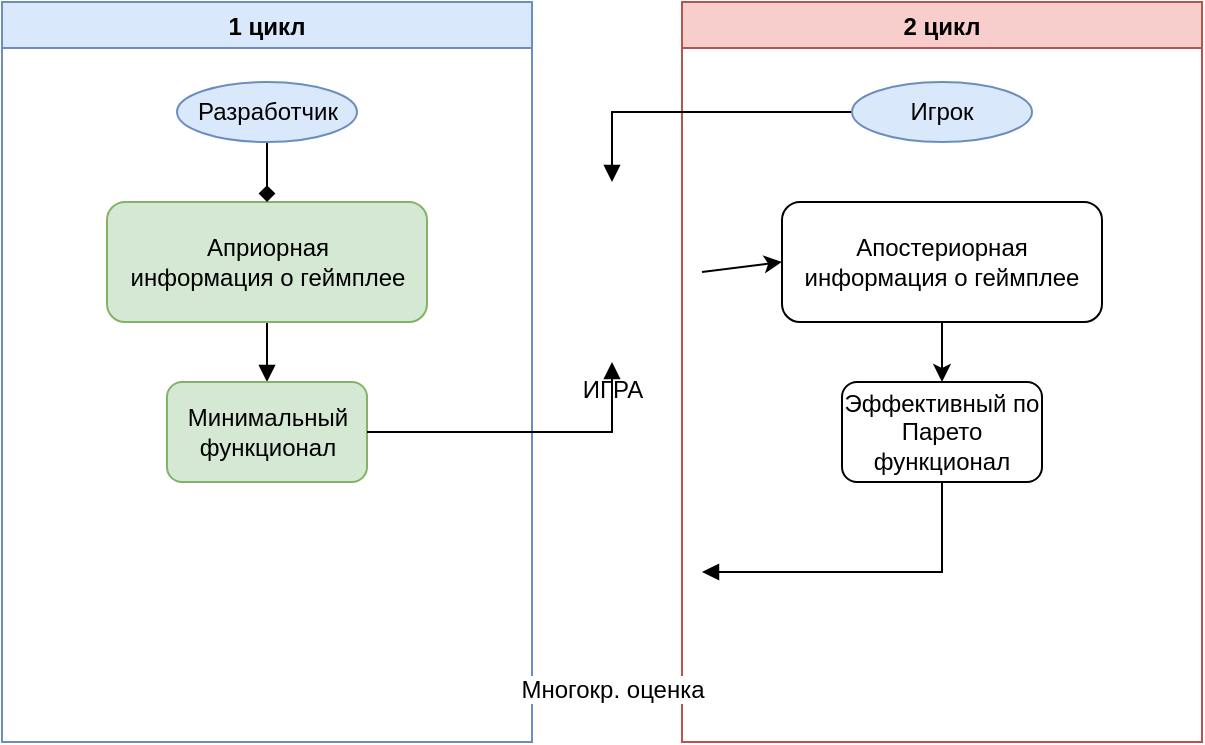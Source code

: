 <mxfile version="12.3.3" type="device" pages="1"><diagram id="vRtTwAf5l-irQQHwG2p-" name="Page-1"><mxGraphModel dx="1422" dy="795" grid="1" gridSize="10" guides="1" tooltips="1" connect="1" arrows="1" fold="1" page="1" pageScale="1" pageWidth="827" pageHeight="1169" math="0" shadow="0"><root><mxCell id="0"/><mxCell id="1" parent="0"/><mxCell id="p6Jmhd5NAcyeoyri15nL-18" value="ИГРА" style="shape=image;html=1;verticalAlign=top;verticalLabelPosition=bottom;labelBackgroundColor=#ffffff;imageAspect=0;aspect=fixed;image=https://cdn1.iconfinder.com/data/icons/social-media-2106/24/social_media_social_media_logo_atom-128.png" vertex="1" parent="1"><mxGeometry x="380" y="370" width="90" height="90" as="geometry"/></mxCell><mxCell id="p6Jmhd5NAcyeoyri15nL-20" value="1 цикл" style="swimlane;fillColor=#dae8fc;strokeColor=#6c8ebf;" vertex="1" parent="1"><mxGeometry x="120" y="280" width="265" height="370" as="geometry"/></mxCell><mxCell id="p6Jmhd5NAcyeoyri15nL-22" style="edgeStyle=orthogonalEdgeStyle;rounded=0;orthogonalLoop=1;jettySize=auto;html=1;entryX=0.5;entryY=0;entryDx=0;entryDy=0;endArrow=block;endFill=1;" edge="1" parent="p6Jmhd5NAcyeoyri15nL-20" source="p6Jmhd5NAcyeoyri15nL-2" target="p6Jmhd5NAcyeoyri15nL-11"><mxGeometry relative="1" as="geometry"/></mxCell><mxCell id="p6Jmhd5NAcyeoyri15nL-2" value="Априорная&lt;br&gt;информация о геймплее" style="rounded=1;whiteSpace=wrap;html=1;fillColor=#d5e8d4;strokeColor=#82b366;" vertex="1" parent="p6Jmhd5NAcyeoyri15nL-20"><mxGeometry x="52.5" y="100" width="160" height="60" as="geometry"/></mxCell><mxCell id="p6Jmhd5NAcyeoyri15nL-21" style="edgeStyle=orthogonalEdgeStyle;rounded=0;orthogonalLoop=1;jettySize=auto;html=1;entryX=0.5;entryY=0;entryDx=0;entryDy=0;endArrow=diamond;endFill=1;" edge="1" parent="p6Jmhd5NAcyeoyri15nL-20" source="p6Jmhd5NAcyeoyri15nL-7" target="p6Jmhd5NAcyeoyri15nL-2"><mxGeometry relative="1" as="geometry"/></mxCell><mxCell id="p6Jmhd5NAcyeoyri15nL-7" value="Разработчик" style="ellipse;whiteSpace=wrap;html=1;fillColor=#dae8fc;strokeColor=#6c8ebf;" vertex="1" parent="p6Jmhd5NAcyeoyri15nL-20"><mxGeometry x="87.5" y="40" width="90" height="30" as="geometry"/></mxCell><mxCell id="p6Jmhd5NAcyeoyri15nL-11" value="Минимальный&lt;br&gt;функционал" style="rounded=1;whiteSpace=wrap;html=1;fillColor=#d5e8d4;strokeColor=#82b366;" vertex="1" parent="p6Jmhd5NAcyeoyri15nL-20"><mxGeometry x="82.5" y="190" width="100" height="50" as="geometry"/></mxCell><mxCell id="p6Jmhd5NAcyeoyri15nL-23" style="edgeStyle=orthogonalEdgeStyle;rounded=0;orthogonalLoop=1;jettySize=auto;html=1;endArrow=block;endFill=1;" edge="1" parent="1" source="p6Jmhd5NAcyeoyri15nL-11" target="p6Jmhd5NAcyeoyri15nL-18"><mxGeometry relative="1" as="geometry"/></mxCell><mxCell id="p6Jmhd5NAcyeoyri15nL-24" value="2 цикл" style="swimlane;fillColor=#f8cecc;strokeColor=#b85450;" vertex="1" parent="1"><mxGeometry x="460" y="280" width="260" height="370" as="geometry"/></mxCell><mxCell id="p6Jmhd5NAcyeoyri15nL-3" value="Апостериорная&lt;br&gt;информация о геймплее" style="rounded=1;whiteSpace=wrap;html=1;" vertex="1" parent="p6Jmhd5NAcyeoyri15nL-24"><mxGeometry x="50" y="100" width="160" height="60" as="geometry"/></mxCell><mxCell id="p6Jmhd5NAcyeoyri15nL-12" value="Эффективный по Парето&lt;br&gt;функционал" style="rounded=1;whiteSpace=wrap;html=1;" vertex="1" parent="p6Jmhd5NAcyeoyri15nL-24"><mxGeometry x="80" y="190" width="100" height="50" as="geometry"/></mxCell><mxCell id="p6Jmhd5NAcyeoyri15nL-13" style="edgeStyle=orthogonalEdgeStyle;rounded=0;orthogonalLoop=1;jettySize=auto;html=1;entryX=0.5;entryY=0;entryDx=0;entryDy=0;" edge="1" parent="p6Jmhd5NAcyeoyri15nL-24" source="p6Jmhd5NAcyeoyri15nL-3" target="p6Jmhd5NAcyeoyri15nL-12"><mxGeometry relative="1" as="geometry"/></mxCell><mxCell id="p6Jmhd5NAcyeoyri15nL-26" style="edgeStyle=orthogonalEdgeStyle;rounded=0;orthogonalLoop=1;jettySize=auto;html=1;entryX=0.5;entryY=0;entryDx=0;entryDy=0;endArrow=block;endFill=1;" edge="1" parent="1" source="p6Jmhd5NAcyeoyri15nL-9" target="p6Jmhd5NAcyeoyri15nL-18"><mxGeometry relative="1" as="geometry"/></mxCell><mxCell id="p6Jmhd5NAcyeoyri15nL-9" value="Игрок" style="ellipse;whiteSpace=wrap;html=1;fillColor=#dae8fc;strokeColor=#6c8ebf;" vertex="1" parent="1"><mxGeometry x="545" y="320" width="90" height="30" as="geometry"/></mxCell><mxCell id="p6Jmhd5NAcyeoyri15nL-28" value="" style="endArrow=classic;html=1;exitX=1;exitY=0.5;exitDx=0;exitDy=0;entryX=0;entryY=0.5;entryDx=0;entryDy=0;" edge="1" parent="1" source="p6Jmhd5NAcyeoyri15nL-18" target="p6Jmhd5NAcyeoyri15nL-3"><mxGeometry width="50" height="50" relative="1" as="geometry"><mxPoint x="470" y="450" as="sourcePoint"/><mxPoint x="520" y="400" as="targetPoint"/></mxGeometry></mxCell><mxCell id="p6Jmhd5NAcyeoyri15nL-30" value="Многокр. оценка" style="shape=image;html=1;verticalAlign=top;verticalLabelPosition=bottom;labelBackgroundColor=#ffffff;imageAspect=0;aspect=fixed;image=https://cdn2.iconfinder.com/data/icons/business-yuk/32/analytic-128.png" vertex="1" parent="1"><mxGeometry x="380" y="520" width="90" height="90" as="geometry"/></mxCell><mxCell id="p6Jmhd5NAcyeoyri15nL-31" style="edgeStyle=orthogonalEdgeStyle;rounded=0;orthogonalLoop=1;jettySize=auto;html=1;endArrow=block;endFill=1;" edge="1" parent="1" source="p6Jmhd5NAcyeoyri15nL-12" target="p6Jmhd5NAcyeoyri15nL-30"><mxGeometry relative="1" as="geometry"><Array as="points"><mxPoint x="590" y="565"/></Array></mxGeometry></mxCell></root></mxGraphModel></diagram></mxfile>